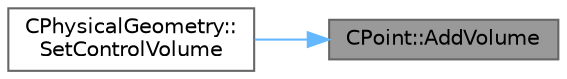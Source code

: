 digraph "CPoint::AddVolume"
{
 // LATEX_PDF_SIZE
  bgcolor="transparent";
  edge [fontname=Helvetica,fontsize=10,labelfontname=Helvetica,labelfontsize=10];
  node [fontname=Helvetica,fontsize=10,shape=box,height=0.2,width=0.4];
  rankdir="RL";
  Node1 [id="Node000001",label="CPoint::AddVolume",height=0.2,width=0.4,color="gray40", fillcolor="grey60", style="filled", fontcolor="black",tooltip="Adds some area or volume of the CV."];
  Node1 -> Node2 [id="edge1_Node000001_Node000002",dir="back",color="steelblue1",style="solid",tooltip=" "];
  Node2 [id="Node000002",label="CPhysicalGeometry::\lSetControlVolume",height=0.2,width=0.4,color="grey40", fillcolor="white", style="filled",URL="$classCPhysicalGeometry.html#a0111aae7c2041c5c58b183bd337cdee6",tooltip="Set the edge structure of the control volume."];
}
